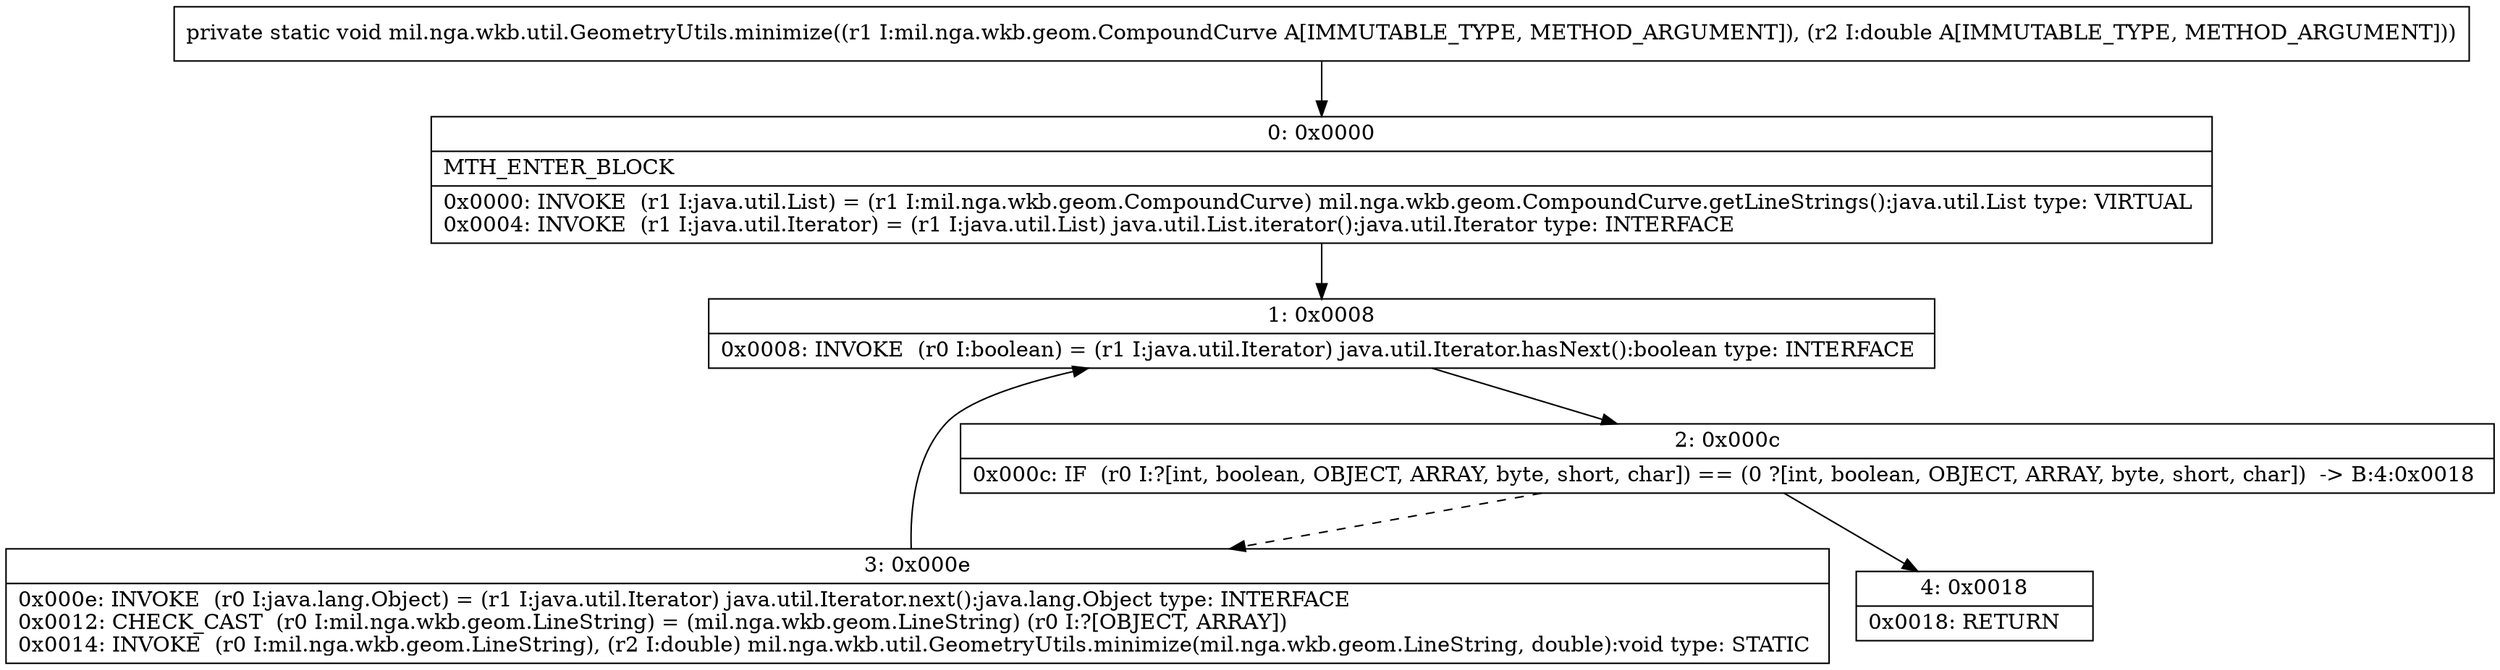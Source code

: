 digraph "CFG formil.nga.wkb.util.GeometryUtils.minimize(Lmil\/nga\/wkb\/geom\/CompoundCurve;D)V" {
Node_0 [shape=record,label="{0\:\ 0x0000|MTH_ENTER_BLOCK\l|0x0000: INVOKE  (r1 I:java.util.List) = (r1 I:mil.nga.wkb.geom.CompoundCurve) mil.nga.wkb.geom.CompoundCurve.getLineStrings():java.util.List type: VIRTUAL \l0x0004: INVOKE  (r1 I:java.util.Iterator) = (r1 I:java.util.List) java.util.List.iterator():java.util.Iterator type: INTERFACE \l}"];
Node_1 [shape=record,label="{1\:\ 0x0008|0x0008: INVOKE  (r0 I:boolean) = (r1 I:java.util.Iterator) java.util.Iterator.hasNext():boolean type: INTERFACE \l}"];
Node_2 [shape=record,label="{2\:\ 0x000c|0x000c: IF  (r0 I:?[int, boolean, OBJECT, ARRAY, byte, short, char]) == (0 ?[int, boolean, OBJECT, ARRAY, byte, short, char])  \-\> B:4:0x0018 \l}"];
Node_3 [shape=record,label="{3\:\ 0x000e|0x000e: INVOKE  (r0 I:java.lang.Object) = (r1 I:java.util.Iterator) java.util.Iterator.next():java.lang.Object type: INTERFACE \l0x0012: CHECK_CAST  (r0 I:mil.nga.wkb.geom.LineString) = (mil.nga.wkb.geom.LineString) (r0 I:?[OBJECT, ARRAY]) \l0x0014: INVOKE  (r0 I:mil.nga.wkb.geom.LineString), (r2 I:double) mil.nga.wkb.util.GeometryUtils.minimize(mil.nga.wkb.geom.LineString, double):void type: STATIC \l}"];
Node_4 [shape=record,label="{4\:\ 0x0018|0x0018: RETURN   \l}"];
MethodNode[shape=record,label="{private static void mil.nga.wkb.util.GeometryUtils.minimize((r1 I:mil.nga.wkb.geom.CompoundCurve A[IMMUTABLE_TYPE, METHOD_ARGUMENT]), (r2 I:double A[IMMUTABLE_TYPE, METHOD_ARGUMENT])) }"];
MethodNode -> Node_0;
Node_0 -> Node_1;
Node_1 -> Node_2;
Node_2 -> Node_3[style=dashed];
Node_2 -> Node_4;
Node_3 -> Node_1;
}

